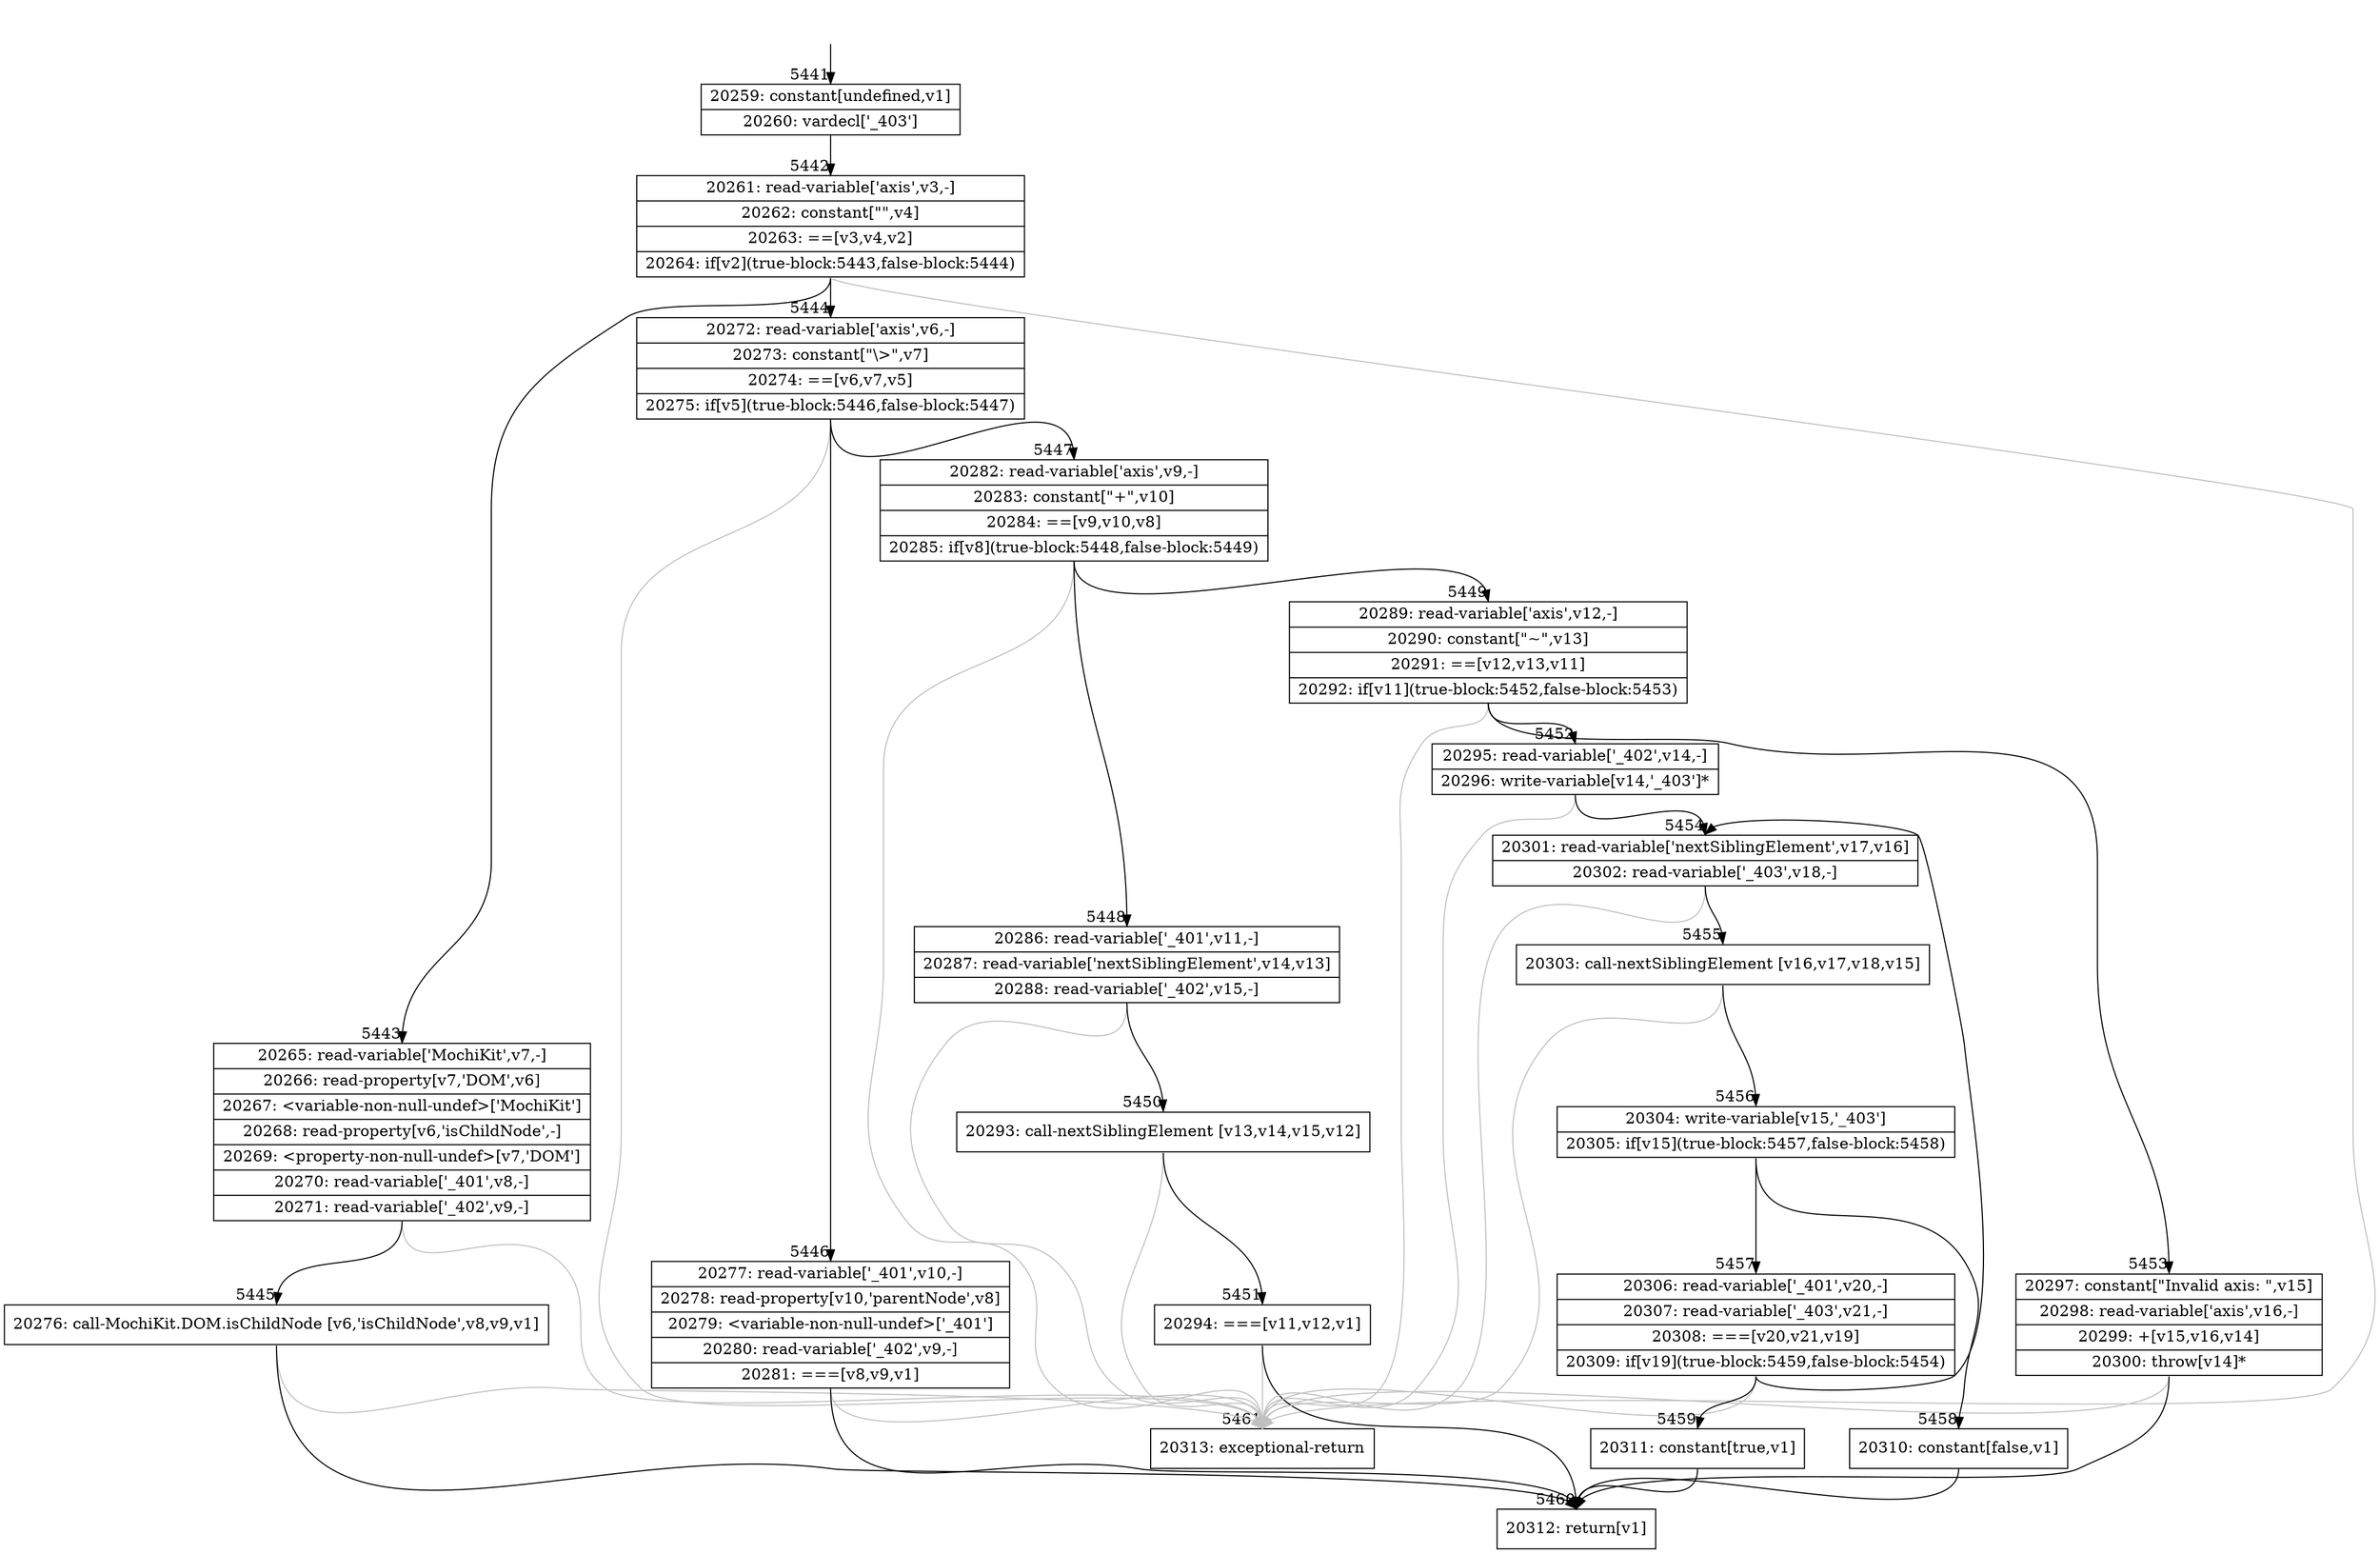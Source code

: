 digraph {
rankdir="TD"
BB_entry377[shape=none,label=""];
BB_entry377 -> BB5441 [tailport=s, headport=n, headlabel="    5441"]
BB5441 [shape=record label="{20259: constant[undefined,v1]|20260: vardecl['_403']}" ] 
BB5441 -> BB5442 [tailport=s, headport=n, headlabel="      5442"]
BB5442 [shape=record label="{20261: read-variable['axis',v3,-]|20262: constant[\"\",v4]|20263: ==[v3,v4,v2]|20264: if[v2](true-block:5443,false-block:5444)}" ] 
BB5442 -> BB5443 [tailport=s, headport=n, headlabel="      5443"]
BB5442 -> BB5444 [tailport=s, headport=n, headlabel="      5444"]
BB5442 -> BB5461 [tailport=s, headport=n, color=gray, headlabel="      5461"]
BB5443 [shape=record label="{20265: read-variable['MochiKit',v7,-]|20266: read-property[v7,'DOM',v6]|20267: \<variable-non-null-undef\>['MochiKit']|20268: read-property[v6,'isChildNode',-]|20269: \<property-non-null-undef\>[v7,'DOM']|20270: read-variable['_401',v8,-]|20271: read-variable['_402',v9,-]}" ] 
BB5443 -> BB5445 [tailport=s, headport=n, headlabel="      5445"]
BB5443 -> BB5461 [tailport=s, headport=n, color=gray]
BB5444 [shape=record label="{20272: read-variable['axis',v6,-]|20273: constant[\"\\\>\",v7]|20274: ==[v6,v7,v5]|20275: if[v5](true-block:5446,false-block:5447)}" ] 
BB5444 -> BB5446 [tailport=s, headport=n, headlabel="      5446"]
BB5444 -> BB5447 [tailport=s, headport=n, headlabel="      5447"]
BB5444 -> BB5461 [tailport=s, headport=n, color=gray]
BB5445 [shape=record label="{20276: call-MochiKit.DOM.isChildNode [v6,'isChildNode',v8,v9,v1]}" ] 
BB5445 -> BB5460 [tailport=s, headport=n, headlabel="      5460"]
BB5445 -> BB5461 [tailport=s, headport=n, color=gray]
BB5446 [shape=record label="{20277: read-variable['_401',v10,-]|20278: read-property[v10,'parentNode',v8]|20279: \<variable-non-null-undef\>['_401']|20280: read-variable['_402',v9,-]|20281: ===[v8,v9,v1]}" ] 
BB5446 -> BB5460 [tailport=s, headport=n]
BB5446 -> BB5461 [tailport=s, headport=n, color=gray]
BB5447 [shape=record label="{20282: read-variable['axis',v9,-]|20283: constant[\"+\",v10]|20284: ==[v9,v10,v8]|20285: if[v8](true-block:5448,false-block:5449)}" ] 
BB5447 -> BB5448 [tailport=s, headport=n, headlabel="      5448"]
BB5447 -> BB5449 [tailport=s, headport=n, headlabel="      5449"]
BB5447 -> BB5461 [tailport=s, headport=n, color=gray]
BB5448 [shape=record label="{20286: read-variable['_401',v11,-]|20287: read-variable['nextSiblingElement',v14,v13]|20288: read-variable['_402',v15,-]}" ] 
BB5448 -> BB5450 [tailport=s, headport=n, headlabel="      5450"]
BB5448 -> BB5461 [tailport=s, headport=n, color=gray]
BB5449 [shape=record label="{20289: read-variable['axis',v12,-]|20290: constant[\"~\",v13]|20291: ==[v12,v13,v11]|20292: if[v11](true-block:5452,false-block:5453)}" ] 
BB5449 -> BB5452 [tailport=s, headport=n, headlabel="      5452"]
BB5449 -> BB5453 [tailport=s, headport=n, headlabel="      5453"]
BB5449 -> BB5461 [tailport=s, headport=n, color=gray]
BB5450 [shape=record label="{20293: call-nextSiblingElement [v13,v14,v15,v12]}" ] 
BB5450 -> BB5451 [tailport=s, headport=n, headlabel="      5451"]
BB5450 -> BB5461 [tailport=s, headport=n, color=gray]
BB5451 [shape=record label="{20294: ===[v11,v12,v1]}" ] 
BB5451 -> BB5460 [tailport=s, headport=n]
BB5451 -> BB5461 [tailport=s, headport=n, color=gray]
BB5452 [shape=record label="{20295: read-variable['_402',v14,-]|20296: write-variable[v14,'_403']*}" ] 
BB5452 -> BB5454 [tailport=s, headport=n, headlabel="      5454"]
BB5452 -> BB5461 [tailport=s, headport=n, color=gray]
BB5453 [shape=record label="{20297: constant[\"Invalid axis: \",v15]|20298: read-variable['axis',v16,-]|20299: +[v15,v16,v14]|20300: throw[v14]*}" ] 
BB5453 -> BB5460 [tailport=s, headport=n]
BB5453 -> BB5461 [tailport=s, headport=n, color=gray]
BB5454 [shape=record label="{20301: read-variable['nextSiblingElement',v17,v16]|20302: read-variable['_403',v18,-]}" ] 
BB5454 -> BB5455 [tailport=s, headport=n, headlabel="      5455"]
BB5454 -> BB5461 [tailport=s, headport=n, color=gray]
BB5455 [shape=record label="{20303: call-nextSiblingElement [v16,v17,v18,v15]}" ] 
BB5455 -> BB5456 [tailport=s, headport=n, headlabel="      5456"]
BB5455 -> BB5461 [tailport=s, headport=n, color=gray]
BB5456 [shape=record label="{20304: write-variable[v15,'_403']|20305: if[v15](true-block:5457,false-block:5458)}" ] 
BB5456 -> BB5457 [tailport=s, headport=n, headlabel="      5457"]
BB5456 -> BB5458 [tailport=s, headport=n, headlabel="      5458"]
BB5457 [shape=record label="{20306: read-variable['_401',v20,-]|20307: read-variable['_403',v21,-]|20308: ===[v20,v21,v19]|20309: if[v19](true-block:5459,false-block:5454)}" ] 
BB5457 -> BB5459 [tailport=s, headport=n, headlabel="      5459"]
BB5457 -> BB5454 [tailport=s, headport=n]
BB5457 -> BB5461 [tailport=s, headport=n, color=gray]
BB5458 [shape=record label="{20310: constant[false,v1]}" ] 
BB5458 -> BB5460 [tailport=s, headport=n]
BB5459 [shape=record label="{20311: constant[true,v1]}" ] 
BB5459 -> BB5460 [tailport=s, headport=n]
BB5460 [shape=record label="{20312: return[v1]}" ] 
BB5461 [shape=record label="{20313: exceptional-return}" ] 
//#$~ 3837
}
